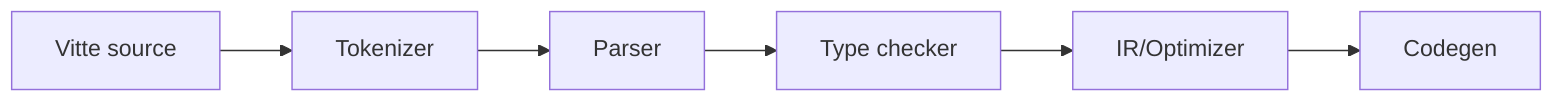 flowchart LR
  A[Vitte source] --> B[Tokenizer]
  B --> C[Parser]
  C --> D[Type checker]
  D --> E[IR/Optimizer]
  E --> F[Codegen]